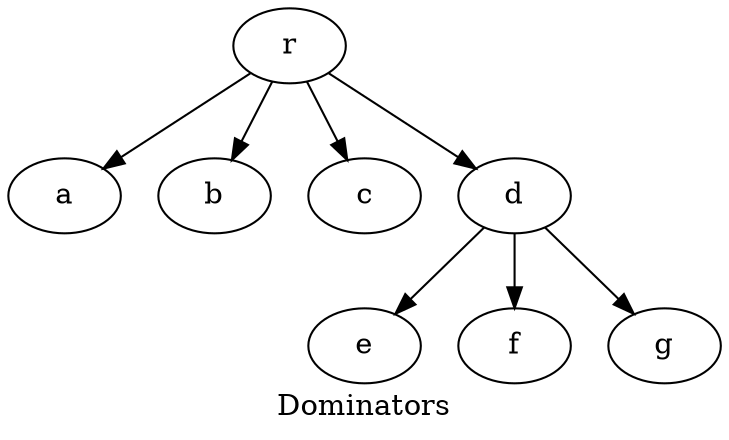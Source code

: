 digraph {
        label="Dominators";
        r -> a;
        r -> b;
        r -> c;
        r -> d;
        d -> e;
        d -> f;
        d -> g;
        { rank=same; r }
        { rank=same; a; b }
        { rank=same; c; d }
        { rank=same; e; f }
        { rank=same; g }
}
